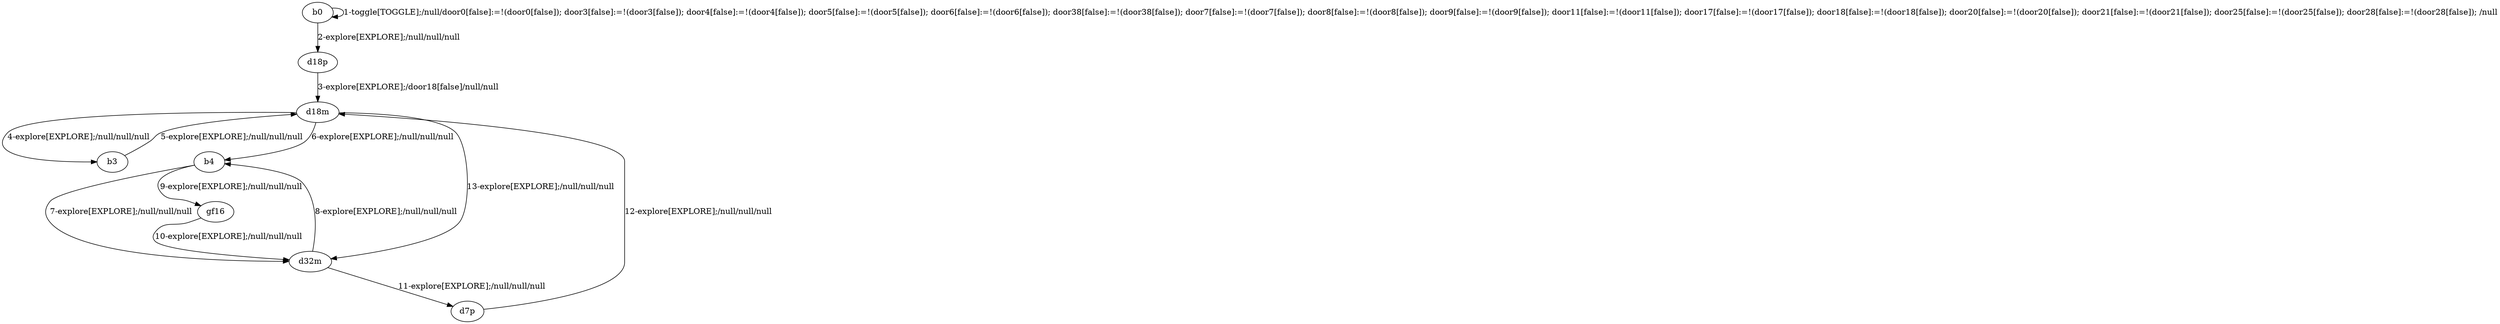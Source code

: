 # Total number of goals covered by this test: 6
# b3 --> d18m
# b4 --> d32m
# b4 --> gf16
# d32m --> d7p
# d32m --> b4
# d7p --> d18m

digraph g {
"b0" -> "b0" [label = "1-toggle[TOGGLE];/null/door0[false]:=!(door0[false]); door3[false]:=!(door3[false]); door4[false]:=!(door4[false]); door5[false]:=!(door5[false]); door6[false]:=!(door6[false]); door38[false]:=!(door38[false]); door7[false]:=!(door7[false]); door8[false]:=!(door8[false]); door9[false]:=!(door9[false]); door11[false]:=!(door11[false]); door17[false]:=!(door17[false]); door18[false]:=!(door18[false]); door20[false]:=!(door20[false]); door21[false]:=!(door21[false]); door25[false]:=!(door25[false]); door28[false]:=!(door28[false]); /null"];
"b0" -> "d18p" [label = "2-explore[EXPLORE];/null/null/null"];
"d18p" -> "d18m" [label = "3-explore[EXPLORE];/door18[false]/null/null"];
"d18m" -> "b3" [label = "4-explore[EXPLORE];/null/null/null"];
"b3" -> "d18m" [label = "5-explore[EXPLORE];/null/null/null"];
"d18m" -> "b4" [label = "6-explore[EXPLORE];/null/null/null"];
"b4" -> "d32m" [label = "7-explore[EXPLORE];/null/null/null"];
"d32m" -> "b4" [label = "8-explore[EXPLORE];/null/null/null"];
"b4" -> "gf16" [label = "9-explore[EXPLORE];/null/null/null"];
"gf16" -> "d32m" [label = "10-explore[EXPLORE];/null/null/null"];
"d32m" -> "d7p" [label = "11-explore[EXPLORE];/null/null/null"];
"d7p" -> "d18m" [label = "12-explore[EXPLORE];/null/null/null"];
"d18m" -> "d32m" [label = "13-explore[EXPLORE];/null/null/null"];
}